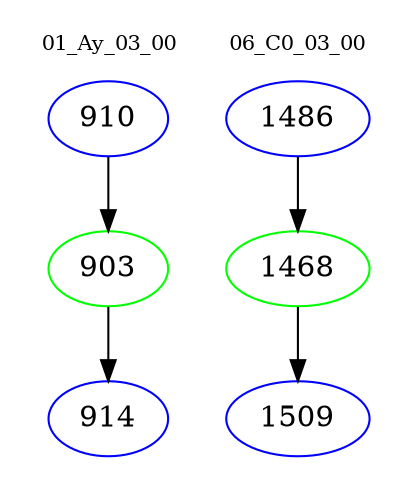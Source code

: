 digraph{
subgraph cluster_0 {
color = white
label = "01_Ay_03_00";
fontsize=10;
T0_910 [label="910", color="blue"]
T0_910 -> T0_903 [color="black"]
T0_903 [label="903", color="green"]
T0_903 -> T0_914 [color="black"]
T0_914 [label="914", color="blue"]
}
subgraph cluster_1 {
color = white
label = "06_C0_03_00";
fontsize=10;
T1_1486 [label="1486", color="blue"]
T1_1486 -> T1_1468 [color="black"]
T1_1468 [label="1468", color="green"]
T1_1468 -> T1_1509 [color="black"]
T1_1509 [label="1509", color="blue"]
}
}
